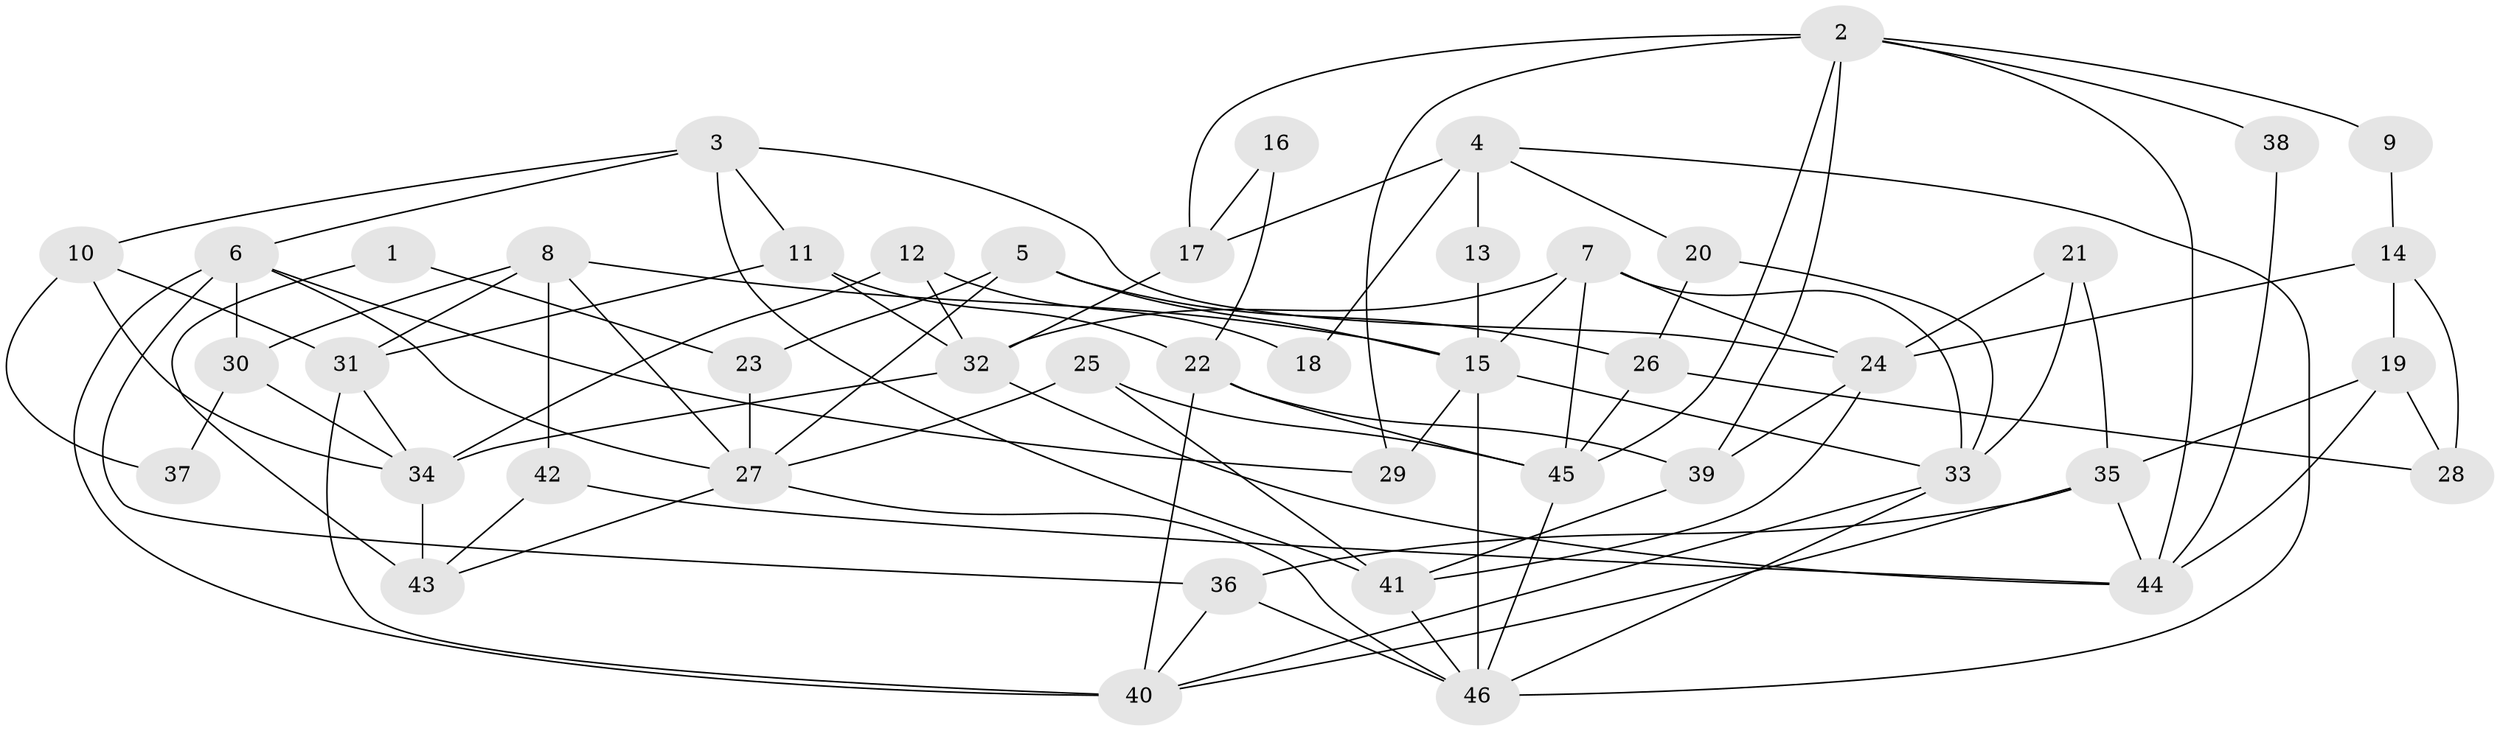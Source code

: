 // original degree distribution, {3: 0.24615384615384617, 5: 0.2, 4: 0.3230769230769231, 2: 0.12307692307692308, 7: 0.07692307692307693, 6: 0.03076923076923077}
// Generated by graph-tools (version 1.1) at 2025/37/03/04/25 23:37:02]
// undirected, 46 vertices, 99 edges
graph export_dot {
  node [color=gray90,style=filled];
  1;
  2;
  3;
  4;
  5;
  6;
  7;
  8;
  9;
  10;
  11;
  12;
  13;
  14;
  15;
  16;
  17;
  18;
  19;
  20;
  21;
  22;
  23;
  24;
  25;
  26;
  27;
  28;
  29;
  30;
  31;
  32;
  33;
  34;
  35;
  36;
  37;
  38;
  39;
  40;
  41;
  42;
  43;
  44;
  45;
  46;
  1 -- 23 [weight=1.0];
  1 -- 43 [weight=1.0];
  2 -- 9 [weight=1.0];
  2 -- 17 [weight=1.0];
  2 -- 29 [weight=1.0];
  2 -- 38 [weight=1.0];
  2 -- 39 [weight=1.0];
  2 -- 44 [weight=1.0];
  2 -- 45 [weight=1.0];
  3 -- 6 [weight=1.0];
  3 -- 10 [weight=1.0];
  3 -- 11 [weight=1.0];
  3 -- 24 [weight=1.0];
  3 -- 41 [weight=1.0];
  4 -- 13 [weight=1.0];
  4 -- 17 [weight=1.0];
  4 -- 18 [weight=1.0];
  4 -- 20 [weight=1.0];
  4 -- 46 [weight=1.0];
  5 -- 15 [weight=1.0];
  5 -- 23 [weight=1.0];
  5 -- 26 [weight=1.0];
  5 -- 27 [weight=1.0];
  6 -- 27 [weight=1.0];
  6 -- 29 [weight=1.0];
  6 -- 30 [weight=1.0];
  6 -- 36 [weight=1.0];
  6 -- 40 [weight=2.0];
  7 -- 15 [weight=2.0];
  7 -- 24 [weight=1.0];
  7 -- 32 [weight=1.0];
  7 -- 33 [weight=1.0];
  7 -- 45 [weight=1.0];
  8 -- 15 [weight=1.0];
  8 -- 27 [weight=1.0];
  8 -- 30 [weight=1.0];
  8 -- 31 [weight=1.0];
  8 -- 42 [weight=1.0];
  9 -- 14 [weight=1.0];
  10 -- 31 [weight=1.0];
  10 -- 34 [weight=1.0];
  10 -- 37 [weight=1.0];
  11 -- 22 [weight=1.0];
  11 -- 31 [weight=1.0];
  11 -- 32 [weight=1.0];
  12 -- 18 [weight=1.0];
  12 -- 32 [weight=1.0];
  12 -- 34 [weight=1.0];
  13 -- 15 [weight=1.0];
  14 -- 19 [weight=1.0];
  14 -- 24 [weight=2.0];
  14 -- 28 [weight=1.0];
  15 -- 29 [weight=1.0];
  15 -- 33 [weight=1.0];
  15 -- 46 [weight=2.0];
  16 -- 17 [weight=1.0];
  16 -- 22 [weight=1.0];
  17 -- 32 [weight=1.0];
  19 -- 28 [weight=1.0];
  19 -- 35 [weight=1.0];
  19 -- 44 [weight=1.0];
  20 -- 26 [weight=1.0];
  20 -- 33 [weight=1.0];
  21 -- 24 [weight=1.0];
  21 -- 33 [weight=2.0];
  21 -- 35 [weight=1.0];
  22 -- 39 [weight=1.0];
  22 -- 40 [weight=1.0];
  22 -- 45 [weight=3.0];
  23 -- 27 [weight=1.0];
  24 -- 39 [weight=1.0];
  24 -- 41 [weight=2.0];
  25 -- 27 [weight=1.0];
  25 -- 41 [weight=1.0];
  25 -- 45 [weight=1.0];
  26 -- 28 [weight=2.0];
  26 -- 45 [weight=1.0];
  27 -- 43 [weight=1.0];
  27 -- 46 [weight=1.0];
  30 -- 34 [weight=1.0];
  30 -- 37 [weight=1.0];
  31 -- 34 [weight=1.0];
  31 -- 40 [weight=1.0];
  32 -- 34 [weight=1.0];
  32 -- 44 [weight=1.0];
  33 -- 40 [weight=1.0];
  33 -- 46 [weight=1.0];
  34 -- 43 [weight=2.0];
  35 -- 36 [weight=1.0];
  35 -- 40 [weight=1.0];
  35 -- 44 [weight=1.0];
  36 -- 40 [weight=1.0];
  36 -- 46 [weight=1.0];
  38 -- 44 [weight=1.0];
  39 -- 41 [weight=1.0];
  41 -- 46 [weight=1.0];
  42 -- 43 [weight=1.0];
  42 -- 44 [weight=1.0];
  45 -- 46 [weight=1.0];
}
